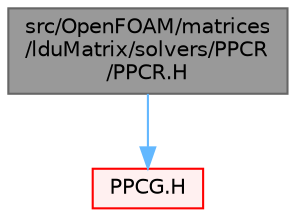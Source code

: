 digraph "src/OpenFOAM/matrices/lduMatrix/solvers/PPCR/PPCR.H"
{
 // LATEX_PDF_SIZE
  bgcolor="transparent";
  edge [fontname=Helvetica,fontsize=10,labelfontname=Helvetica,labelfontsize=10];
  node [fontname=Helvetica,fontsize=10,shape=box,height=0.2,width=0.4];
  Node1 [id="Node000001",label="src/OpenFOAM/matrices\l/lduMatrix/solvers/PPCR\l/PPCR.H",height=0.2,width=0.4,color="gray40", fillcolor="grey60", style="filled", fontcolor="black",tooltip=" "];
  Node1 -> Node2 [id="edge1_Node000001_Node000002",color="steelblue1",style="solid",tooltip=" "];
  Node2 [id="Node000002",label="PPCG.H",height=0.2,width=0.4,color="red", fillcolor="#FFF0F0", style="filled",URL="$PPCG_8H.html",tooltip=" "];
}
